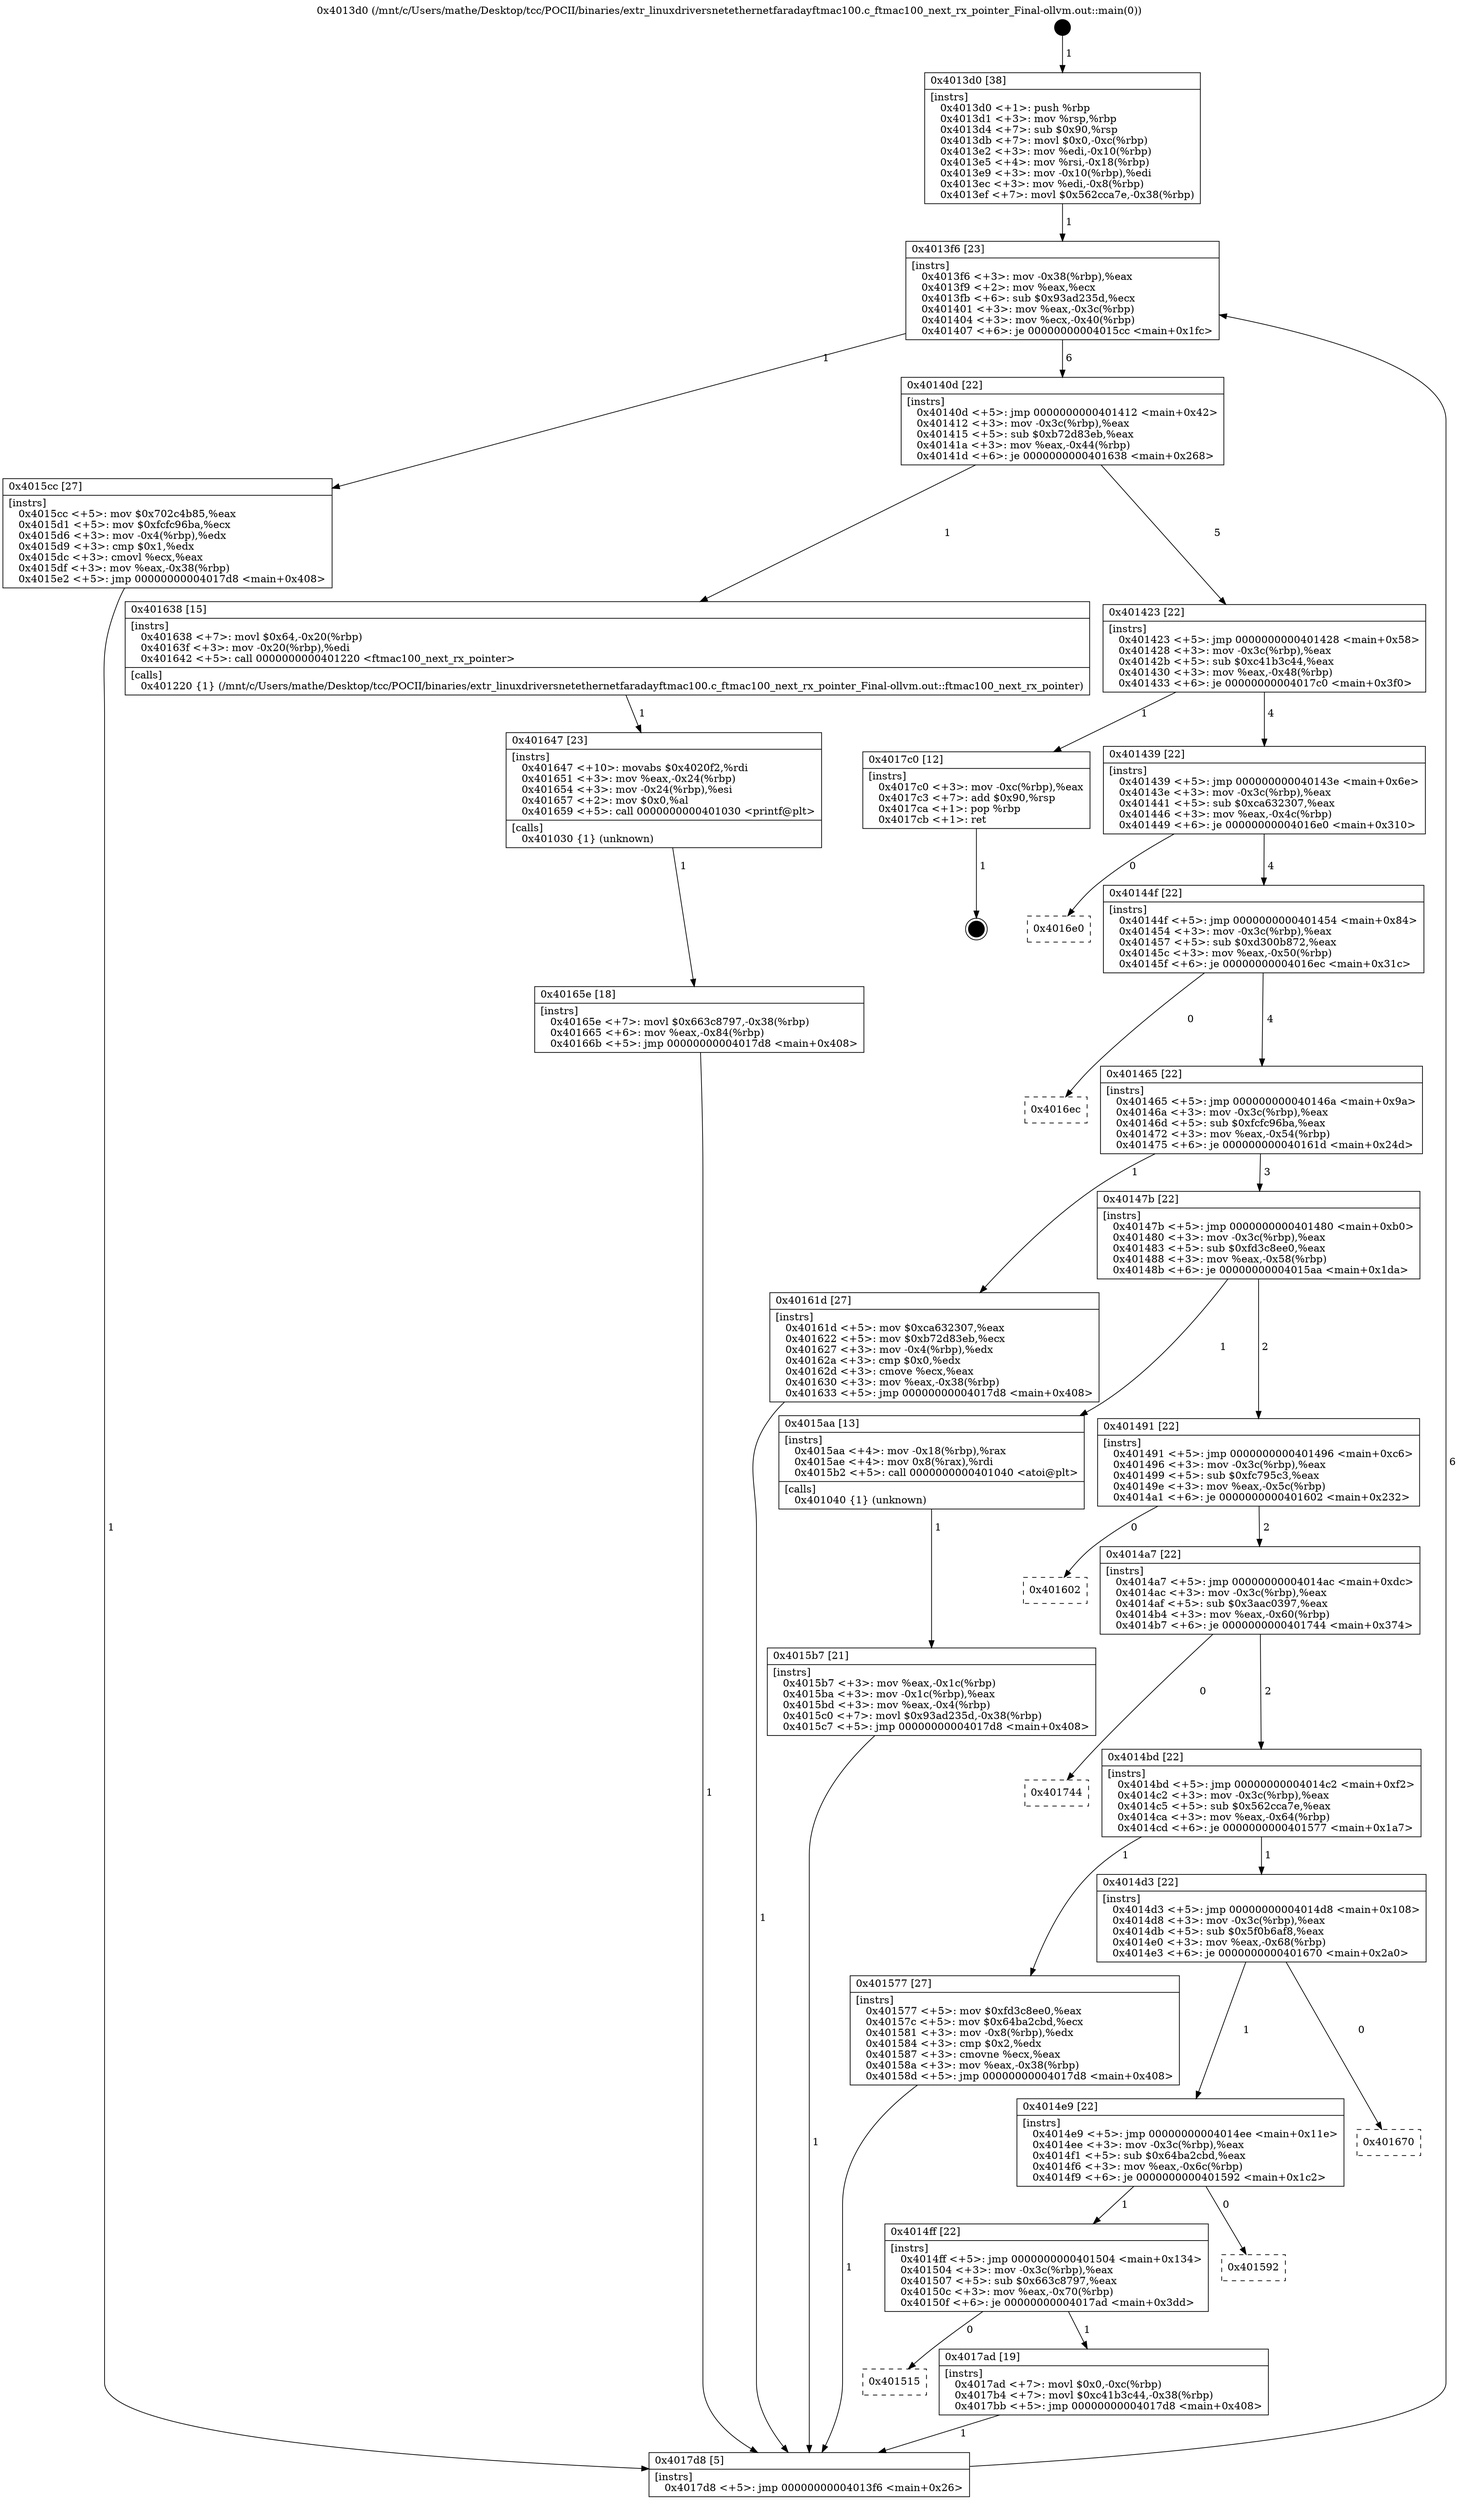 digraph "0x4013d0" {
  label = "0x4013d0 (/mnt/c/Users/mathe/Desktop/tcc/POCII/binaries/extr_linuxdriversnetethernetfaradayftmac100.c_ftmac100_next_rx_pointer_Final-ollvm.out::main(0))"
  labelloc = "t"
  node[shape=record]

  Entry [label="",width=0.3,height=0.3,shape=circle,fillcolor=black,style=filled]
  "0x4013f6" [label="{
     0x4013f6 [23]\l
     | [instrs]\l
     &nbsp;&nbsp;0x4013f6 \<+3\>: mov -0x38(%rbp),%eax\l
     &nbsp;&nbsp;0x4013f9 \<+2\>: mov %eax,%ecx\l
     &nbsp;&nbsp;0x4013fb \<+6\>: sub $0x93ad235d,%ecx\l
     &nbsp;&nbsp;0x401401 \<+3\>: mov %eax,-0x3c(%rbp)\l
     &nbsp;&nbsp;0x401404 \<+3\>: mov %ecx,-0x40(%rbp)\l
     &nbsp;&nbsp;0x401407 \<+6\>: je 00000000004015cc \<main+0x1fc\>\l
  }"]
  "0x4015cc" [label="{
     0x4015cc [27]\l
     | [instrs]\l
     &nbsp;&nbsp;0x4015cc \<+5\>: mov $0x702c4b85,%eax\l
     &nbsp;&nbsp;0x4015d1 \<+5\>: mov $0xfcfc96ba,%ecx\l
     &nbsp;&nbsp;0x4015d6 \<+3\>: mov -0x4(%rbp),%edx\l
     &nbsp;&nbsp;0x4015d9 \<+3\>: cmp $0x1,%edx\l
     &nbsp;&nbsp;0x4015dc \<+3\>: cmovl %ecx,%eax\l
     &nbsp;&nbsp;0x4015df \<+3\>: mov %eax,-0x38(%rbp)\l
     &nbsp;&nbsp;0x4015e2 \<+5\>: jmp 00000000004017d8 \<main+0x408\>\l
  }"]
  "0x40140d" [label="{
     0x40140d [22]\l
     | [instrs]\l
     &nbsp;&nbsp;0x40140d \<+5\>: jmp 0000000000401412 \<main+0x42\>\l
     &nbsp;&nbsp;0x401412 \<+3\>: mov -0x3c(%rbp),%eax\l
     &nbsp;&nbsp;0x401415 \<+5\>: sub $0xb72d83eb,%eax\l
     &nbsp;&nbsp;0x40141a \<+3\>: mov %eax,-0x44(%rbp)\l
     &nbsp;&nbsp;0x40141d \<+6\>: je 0000000000401638 \<main+0x268\>\l
  }"]
  Exit [label="",width=0.3,height=0.3,shape=circle,fillcolor=black,style=filled,peripheries=2]
  "0x401638" [label="{
     0x401638 [15]\l
     | [instrs]\l
     &nbsp;&nbsp;0x401638 \<+7\>: movl $0x64,-0x20(%rbp)\l
     &nbsp;&nbsp;0x40163f \<+3\>: mov -0x20(%rbp),%edi\l
     &nbsp;&nbsp;0x401642 \<+5\>: call 0000000000401220 \<ftmac100_next_rx_pointer\>\l
     | [calls]\l
     &nbsp;&nbsp;0x401220 \{1\} (/mnt/c/Users/mathe/Desktop/tcc/POCII/binaries/extr_linuxdriversnetethernetfaradayftmac100.c_ftmac100_next_rx_pointer_Final-ollvm.out::ftmac100_next_rx_pointer)\l
  }"]
  "0x401423" [label="{
     0x401423 [22]\l
     | [instrs]\l
     &nbsp;&nbsp;0x401423 \<+5\>: jmp 0000000000401428 \<main+0x58\>\l
     &nbsp;&nbsp;0x401428 \<+3\>: mov -0x3c(%rbp),%eax\l
     &nbsp;&nbsp;0x40142b \<+5\>: sub $0xc41b3c44,%eax\l
     &nbsp;&nbsp;0x401430 \<+3\>: mov %eax,-0x48(%rbp)\l
     &nbsp;&nbsp;0x401433 \<+6\>: je 00000000004017c0 \<main+0x3f0\>\l
  }"]
  "0x401515" [label="{
     0x401515\l
  }", style=dashed]
  "0x4017c0" [label="{
     0x4017c0 [12]\l
     | [instrs]\l
     &nbsp;&nbsp;0x4017c0 \<+3\>: mov -0xc(%rbp),%eax\l
     &nbsp;&nbsp;0x4017c3 \<+7\>: add $0x90,%rsp\l
     &nbsp;&nbsp;0x4017ca \<+1\>: pop %rbp\l
     &nbsp;&nbsp;0x4017cb \<+1\>: ret\l
  }"]
  "0x401439" [label="{
     0x401439 [22]\l
     | [instrs]\l
     &nbsp;&nbsp;0x401439 \<+5\>: jmp 000000000040143e \<main+0x6e\>\l
     &nbsp;&nbsp;0x40143e \<+3\>: mov -0x3c(%rbp),%eax\l
     &nbsp;&nbsp;0x401441 \<+5\>: sub $0xca632307,%eax\l
     &nbsp;&nbsp;0x401446 \<+3\>: mov %eax,-0x4c(%rbp)\l
     &nbsp;&nbsp;0x401449 \<+6\>: je 00000000004016e0 \<main+0x310\>\l
  }"]
  "0x4017ad" [label="{
     0x4017ad [19]\l
     | [instrs]\l
     &nbsp;&nbsp;0x4017ad \<+7\>: movl $0x0,-0xc(%rbp)\l
     &nbsp;&nbsp;0x4017b4 \<+7\>: movl $0xc41b3c44,-0x38(%rbp)\l
     &nbsp;&nbsp;0x4017bb \<+5\>: jmp 00000000004017d8 \<main+0x408\>\l
  }"]
  "0x4016e0" [label="{
     0x4016e0\l
  }", style=dashed]
  "0x40144f" [label="{
     0x40144f [22]\l
     | [instrs]\l
     &nbsp;&nbsp;0x40144f \<+5\>: jmp 0000000000401454 \<main+0x84\>\l
     &nbsp;&nbsp;0x401454 \<+3\>: mov -0x3c(%rbp),%eax\l
     &nbsp;&nbsp;0x401457 \<+5\>: sub $0xd300b872,%eax\l
     &nbsp;&nbsp;0x40145c \<+3\>: mov %eax,-0x50(%rbp)\l
     &nbsp;&nbsp;0x40145f \<+6\>: je 00000000004016ec \<main+0x31c\>\l
  }"]
  "0x4014ff" [label="{
     0x4014ff [22]\l
     | [instrs]\l
     &nbsp;&nbsp;0x4014ff \<+5\>: jmp 0000000000401504 \<main+0x134\>\l
     &nbsp;&nbsp;0x401504 \<+3\>: mov -0x3c(%rbp),%eax\l
     &nbsp;&nbsp;0x401507 \<+5\>: sub $0x663c8797,%eax\l
     &nbsp;&nbsp;0x40150c \<+3\>: mov %eax,-0x70(%rbp)\l
     &nbsp;&nbsp;0x40150f \<+6\>: je 00000000004017ad \<main+0x3dd\>\l
  }"]
  "0x4016ec" [label="{
     0x4016ec\l
  }", style=dashed]
  "0x401465" [label="{
     0x401465 [22]\l
     | [instrs]\l
     &nbsp;&nbsp;0x401465 \<+5\>: jmp 000000000040146a \<main+0x9a\>\l
     &nbsp;&nbsp;0x40146a \<+3\>: mov -0x3c(%rbp),%eax\l
     &nbsp;&nbsp;0x40146d \<+5\>: sub $0xfcfc96ba,%eax\l
     &nbsp;&nbsp;0x401472 \<+3\>: mov %eax,-0x54(%rbp)\l
     &nbsp;&nbsp;0x401475 \<+6\>: je 000000000040161d \<main+0x24d\>\l
  }"]
  "0x401592" [label="{
     0x401592\l
  }", style=dashed]
  "0x40161d" [label="{
     0x40161d [27]\l
     | [instrs]\l
     &nbsp;&nbsp;0x40161d \<+5\>: mov $0xca632307,%eax\l
     &nbsp;&nbsp;0x401622 \<+5\>: mov $0xb72d83eb,%ecx\l
     &nbsp;&nbsp;0x401627 \<+3\>: mov -0x4(%rbp),%edx\l
     &nbsp;&nbsp;0x40162a \<+3\>: cmp $0x0,%edx\l
     &nbsp;&nbsp;0x40162d \<+3\>: cmove %ecx,%eax\l
     &nbsp;&nbsp;0x401630 \<+3\>: mov %eax,-0x38(%rbp)\l
     &nbsp;&nbsp;0x401633 \<+5\>: jmp 00000000004017d8 \<main+0x408\>\l
  }"]
  "0x40147b" [label="{
     0x40147b [22]\l
     | [instrs]\l
     &nbsp;&nbsp;0x40147b \<+5\>: jmp 0000000000401480 \<main+0xb0\>\l
     &nbsp;&nbsp;0x401480 \<+3\>: mov -0x3c(%rbp),%eax\l
     &nbsp;&nbsp;0x401483 \<+5\>: sub $0xfd3c8ee0,%eax\l
     &nbsp;&nbsp;0x401488 \<+3\>: mov %eax,-0x58(%rbp)\l
     &nbsp;&nbsp;0x40148b \<+6\>: je 00000000004015aa \<main+0x1da\>\l
  }"]
  "0x4014e9" [label="{
     0x4014e9 [22]\l
     | [instrs]\l
     &nbsp;&nbsp;0x4014e9 \<+5\>: jmp 00000000004014ee \<main+0x11e\>\l
     &nbsp;&nbsp;0x4014ee \<+3\>: mov -0x3c(%rbp),%eax\l
     &nbsp;&nbsp;0x4014f1 \<+5\>: sub $0x64ba2cbd,%eax\l
     &nbsp;&nbsp;0x4014f6 \<+3\>: mov %eax,-0x6c(%rbp)\l
     &nbsp;&nbsp;0x4014f9 \<+6\>: je 0000000000401592 \<main+0x1c2\>\l
  }"]
  "0x4015aa" [label="{
     0x4015aa [13]\l
     | [instrs]\l
     &nbsp;&nbsp;0x4015aa \<+4\>: mov -0x18(%rbp),%rax\l
     &nbsp;&nbsp;0x4015ae \<+4\>: mov 0x8(%rax),%rdi\l
     &nbsp;&nbsp;0x4015b2 \<+5\>: call 0000000000401040 \<atoi@plt\>\l
     | [calls]\l
     &nbsp;&nbsp;0x401040 \{1\} (unknown)\l
  }"]
  "0x401491" [label="{
     0x401491 [22]\l
     | [instrs]\l
     &nbsp;&nbsp;0x401491 \<+5\>: jmp 0000000000401496 \<main+0xc6\>\l
     &nbsp;&nbsp;0x401496 \<+3\>: mov -0x3c(%rbp),%eax\l
     &nbsp;&nbsp;0x401499 \<+5\>: sub $0xfc795c3,%eax\l
     &nbsp;&nbsp;0x40149e \<+3\>: mov %eax,-0x5c(%rbp)\l
     &nbsp;&nbsp;0x4014a1 \<+6\>: je 0000000000401602 \<main+0x232\>\l
  }"]
  "0x401670" [label="{
     0x401670\l
  }", style=dashed]
  "0x401602" [label="{
     0x401602\l
  }", style=dashed]
  "0x4014a7" [label="{
     0x4014a7 [22]\l
     | [instrs]\l
     &nbsp;&nbsp;0x4014a7 \<+5\>: jmp 00000000004014ac \<main+0xdc\>\l
     &nbsp;&nbsp;0x4014ac \<+3\>: mov -0x3c(%rbp),%eax\l
     &nbsp;&nbsp;0x4014af \<+5\>: sub $0x3aac0397,%eax\l
     &nbsp;&nbsp;0x4014b4 \<+3\>: mov %eax,-0x60(%rbp)\l
     &nbsp;&nbsp;0x4014b7 \<+6\>: je 0000000000401744 \<main+0x374\>\l
  }"]
  "0x40165e" [label="{
     0x40165e [18]\l
     | [instrs]\l
     &nbsp;&nbsp;0x40165e \<+7\>: movl $0x663c8797,-0x38(%rbp)\l
     &nbsp;&nbsp;0x401665 \<+6\>: mov %eax,-0x84(%rbp)\l
     &nbsp;&nbsp;0x40166b \<+5\>: jmp 00000000004017d8 \<main+0x408\>\l
  }"]
  "0x401744" [label="{
     0x401744\l
  }", style=dashed]
  "0x4014bd" [label="{
     0x4014bd [22]\l
     | [instrs]\l
     &nbsp;&nbsp;0x4014bd \<+5\>: jmp 00000000004014c2 \<main+0xf2\>\l
     &nbsp;&nbsp;0x4014c2 \<+3\>: mov -0x3c(%rbp),%eax\l
     &nbsp;&nbsp;0x4014c5 \<+5\>: sub $0x562cca7e,%eax\l
     &nbsp;&nbsp;0x4014ca \<+3\>: mov %eax,-0x64(%rbp)\l
     &nbsp;&nbsp;0x4014cd \<+6\>: je 0000000000401577 \<main+0x1a7\>\l
  }"]
  "0x401647" [label="{
     0x401647 [23]\l
     | [instrs]\l
     &nbsp;&nbsp;0x401647 \<+10\>: movabs $0x4020f2,%rdi\l
     &nbsp;&nbsp;0x401651 \<+3\>: mov %eax,-0x24(%rbp)\l
     &nbsp;&nbsp;0x401654 \<+3\>: mov -0x24(%rbp),%esi\l
     &nbsp;&nbsp;0x401657 \<+2\>: mov $0x0,%al\l
     &nbsp;&nbsp;0x401659 \<+5\>: call 0000000000401030 \<printf@plt\>\l
     | [calls]\l
     &nbsp;&nbsp;0x401030 \{1\} (unknown)\l
  }"]
  "0x401577" [label="{
     0x401577 [27]\l
     | [instrs]\l
     &nbsp;&nbsp;0x401577 \<+5\>: mov $0xfd3c8ee0,%eax\l
     &nbsp;&nbsp;0x40157c \<+5\>: mov $0x64ba2cbd,%ecx\l
     &nbsp;&nbsp;0x401581 \<+3\>: mov -0x8(%rbp),%edx\l
     &nbsp;&nbsp;0x401584 \<+3\>: cmp $0x2,%edx\l
     &nbsp;&nbsp;0x401587 \<+3\>: cmovne %ecx,%eax\l
     &nbsp;&nbsp;0x40158a \<+3\>: mov %eax,-0x38(%rbp)\l
     &nbsp;&nbsp;0x40158d \<+5\>: jmp 00000000004017d8 \<main+0x408\>\l
  }"]
  "0x4014d3" [label="{
     0x4014d3 [22]\l
     | [instrs]\l
     &nbsp;&nbsp;0x4014d3 \<+5\>: jmp 00000000004014d8 \<main+0x108\>\l
     &nbsp;&nbsp;0x4014d8 \<+3\>: mov -0x3c(%rbp),%eax\l
     &nbsp;&nbsp;0x4014db \<+5\>: sub $0x5f0b6af8,%eax\l
     &nbsp;&nbsp;0x4014e0 \<+3\>: mov %eax,-0x68(%rbp)\l
     &nbsp;&nbsp;0x4014e3 \<+6\>: je 0000000000401670 \<main+0x2a0\>\l
  }"]
  "0x4017d8" [label="{
     0x4017d8 [5]\l
     | [instrs]\l
     &nbsp;&nbsp;0x4017d8 \<+5\>: jmp 00000000004013f6 \<main+0x26\>\l
  }"]
  "0x4013d0" [label="{
     0x4013d0 [38]\l
     | [instrs]\l
     &nbsp;&nbsp;0x4013d0 \<+1\>: push %rbp\l
     &nbsp;&nbsp;0x4013d1 \<+3\>: mov %rsp,%rbp\l
     &nbsp;&nbsp;0x4013d4 \<+7\>: sub $0x90,%rsp\l
     &nbsp;&nbsp;0x4013db \<+7\>: movl $0x0,-0xc(%rbp)\l
     &nbsp;&nbsp;0x4013e2 \<+3\>: mov %edi,-0x10(%rbp)\l
     &nbsp;&nbsp;0x4013e5 \<+4\>: mov %rsi,-0x18(%rbp)\l
     &nbsp;&nbsp;0x4013e9 \<+3\>: mov -0x10(%rbp),%edi\l
     &nbsp;&nbsp;0x4013ec \<+3\>: mov %edi,-0x8(%rbp)\l
     &nbsp;&nbsp;0x4013ef \<+7\>: movl $0x562cca7e,-0x38(%rbp)\l
  }"]
  "0x4015b7" [label="{
     0x4015b7 [21]\l
     | [instrs]\l
     &nbsp;&nbsp;0x4015b7 \<+3\>: mov %eax,-0x1c(%rbp)\l
     &nbsp;&nbsp;0x4015ba \<+3\>: mov -0x1c(%rbp),%eax\l
     &nbsp;&nbsp;0x4015bd \<+3\>: mov %eax,-0x4(%rbp)\l
     &nbsp;&nbsp;0x4015c0 \<+7\>: movl $0x93ad235d,-0x38(%rbp)\l
     &nbsp;&nbsp;0x4015c7 \<+5\>: jmp 00000000004017d8 \<main+0x408\>\l
  }"]
  Entry -> "0x4013d0" [label=" 1"]
  "0x4013f6" -> "0x4015cc" [label=" 1"]
  "0x4013f6" -> "0x40140d" [label=" 6"]
  "0x4017c0" -> Exit [label=" 1"]
  "0x40140d" -> "0x401638" [label=" 1"]
  "0x40140d" -> "0x401423" [label=" 5"]
  "0x4017ad" -> "0x4017d8" [label=" 1"]
  "0x401423" -> "0x4017c0" [label=" 1"]
  "0x401423" -> "0x401439" [label=" 4"]
  "0x4014ff" -> "0x401515" [label=" 0"]
  "0x401439" -> "0x4016e0" [label=" 0"]
  "0x401439" -> "0x40144f" [label=" 4"]
  "0x4014ff" -> "0x4017ad" [label=" 1"]
  "0x40144f" -> "0x4016ec" [label=" 0"]
  "0x40144f" -> "0x401465" [label=" 4"]
  "0x4014e9" -> "0x4014ff" [label=" 1"]
  "0x401465" -> "0x40161d" [label=" 1"]
  "0x401465" -> "0x40147b" [label=" 3"]
  "0x4014e9" -> "0x401592" [label=" 0"]
  "0x40147b" -> "0x4015aa" [label=" 1"]
  "0x40147b" -> "0x401491" [label=" 2"]
  "0x4014d3" -> "0x4014e9" [label=" 1"]
  "0x401491" -> "0x401602" [label=" 0"]
  "0x401491" -> "0x4014a7" [label=" 2"]
  "0x4014d3" -> "0x401670" [label=" 0"]
  "0x4014a7" -> "0x401744" [label=" 0"]
  "0x4014a7" -> "0x4014bd" [label=" 2"]
  "0x40165e" -> "0x4017d8" [label=" 1"]
  "0x4014bd" -> "0x401577" [label=" 1"]
  "0x4014bd" -> "0x4014d3" [label=" 1"]
  "0x401577" -> "0x4017d8" [label=" 1"]
  "0x4013d0" -> "0x4013f6" [label=" 1"]
  "0x4017d8" -> "0x4013f6" [label=" 6"]
  "0x4015aa" -> "0x4015b7" [label=" 1"]
  "0x4015b7" -> "0x4017d8" [label=" 1"]
  "0x4015cc" -> "0x4017d8" [label=" 1"]
  "0x40161d" -> "0x4017d8" [label=" 1"]
  "0x401638" -> "0x401647" [label=" 1"]
  "0x401647" -> "0x40165e" [label=" 1"]
}
